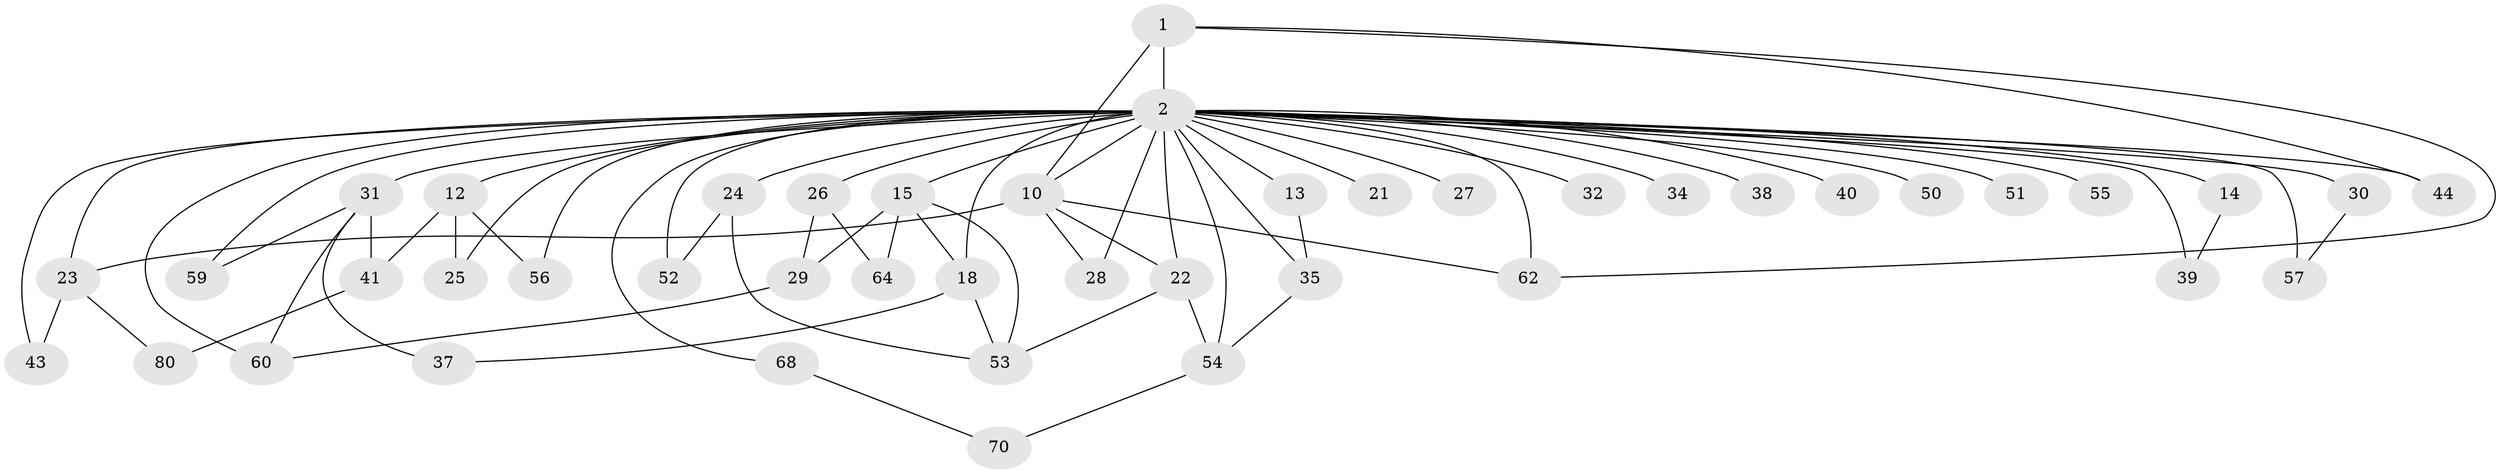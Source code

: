 // original degree distribution, {11: 0.011363636363636364, 20: 0.022727272727272728, 30: 0.011363636363636364, 16: 0.022727272727272728, 23: 0.011363636363636364, 17: 0.011363636363636364, 21: 0.011363636363636364, 18: 0.011363636363636364, 3: 0.1590909090909091, 6: 0.022727272727272728, 7: 0.011363636363636364, 2: 0.5681818181818182, 4: 0.10227272727272728, 5: 0.011363636363636364, 8: 0.011363636363636364}
// Generated by graph-tools (version 1.1) at 2025/13/03/09/25 04:13:48]
// undirected, 44 vertices, 72 edges
graph export_dot {
graph [start="1"]
  node [color=gray90,style=filled];
  1;
  2 [super="+4+20+76+42+5+46+3"];
  10 [super="+74+47+49+17"];
  12 [super="+16+66"];
  13 [super="+88"];
  14;
  15 [super="+19"];
  18;
  21;
  22 [super="+69+83+33"];
  23;
  24;
  25;
  26;
  27;
  28;
  29;
  30 [super="+77"];
  31 [super="+48+36"];
  32;
  34;
  35;
  37;
  38;
  39;
  40;
  41;
  43;
  44;
  50;
  51 [super="+75"];
  52;
  53 [super="+72+61"];
  54;
  55;
  56;
  57 [super="+78"];
  59;
  60 [super="+67"];
  62;
  64;
  68;
  70;
  80;
  1 -- 2 [weight=8];
  1 -- 10;
  1 -- 44;
  1 -- 62;
  2 -- 10 [weight=9];
  2 -- 24 [weight=2];
  2 -- 27 [weight=2];
  2 -- 30 [weight=3];
  2 -- 39;
  2 -- 57 [weight=2];
  2 -- 12 [weight=2];
  2 -- 13 [weight=2];
  2 -- 14 [weight=2];
  2 -- 15 [weight=3];
  2 -- 23;
  2 -- 26 [weight=2];
  2 -- 31 [weight=4];
  2 -- 32 [weight=2];
  2 -- 35 [weight=2];
  2 -- 38;
  2 -- 40 [weight=2];
  2 -- 43;
  2 -- 44;
  2 -- 50 [weight=2];
  2 -- 51 [weight=3];
  2 -- 52;
  2 -- 55 [weight=3];
  2 -- 28;
  2 -- 34 [weight=2];
  2 -- 18;
  2 -- 21 [weight=2];
  2 -- 25;
  2 -- 22 [weight=3];
  2 -- 68;
  2 -- 54;
  2 -- 56;
  2 -- 59;
  2 -- 60;
  2 -- 62;
  10 -- 22;
  10 -- 23;
  10 -- 28;
  10 -- 62;
  12 -- 25;
  12 -- 41;
  12 -- 56;
  13 -- 35;
  14 -- 39;
  15 -- 18;
  15 -- 29;
  15 -- 53;
  15 -- 64;
  18 -- 37;
  18 -- 53;
  22 -- 53;
  22 -- 54;
  23 -- 43;
  23 -- 80;
  24 -- 52;
  24 -- 53;
  26 -- 29;
  26 -- 64;
  29 -- 60;
  30 -- 57;
  31 -- 37;
  31 -- 41;
  31 -- 59;
  31 -- 60;
  35 -- 54;
  41 -- 80;
  54 -- 70;
  68 -- 70;
}
